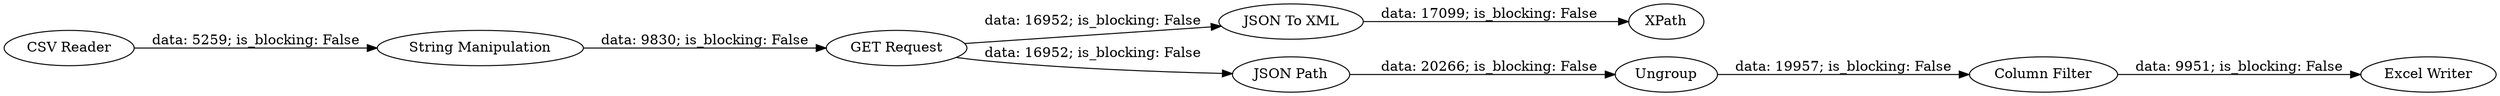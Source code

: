 digraph {
	"266242900144665995_128" [label="JSON To XML"]
	"266242900144665995_133" [label="CSV Reader"]
	"266242900144665995_117" [label="JSON Path"]
	"266242900144665995_114" [label="GET Request"]
	"266242900144665995_129" [label=XPath]
	"266242900144665995_131" [label="Column Filter"]
	"266242900144665995_122" [label="String Manipulation"]
	"266242900144665995_132" [label="Excel Writer"]
	"266242900144665995_125" [label=Ungroup]
	"266242900144665995_117" -> "266242900144665995_125" [label="data: 20266; is_blocking: False"]
	"266242900144665995_133" -> "266242900144665995_122" [label="data: 5259; is_blocking: False"]
	"266242900144665995_128" -> "266242900144665995_129" [label="data: 17099; is_blocking: False"]
	"266242900144665995_114" -> "266242900144665995_128" [label="data: 16952; is_blocking: False"]
	"266242900144665995_131" -> "266242900144665995_132" [label="data: 9951; is_blocking: False"]
	"266242900144665995_114" -> "266242900144665995_117" [label="data: 16952; is_blocking: False"]
	"266242900144665995_125" -> "266242900144665995_131" [label="data: 19957; is_blocking: False"]
	"266242900144665995_122" -> "266242900144665995_114" [label="data: 9830; is_blocking: False"]
	rankdir=LR
}
